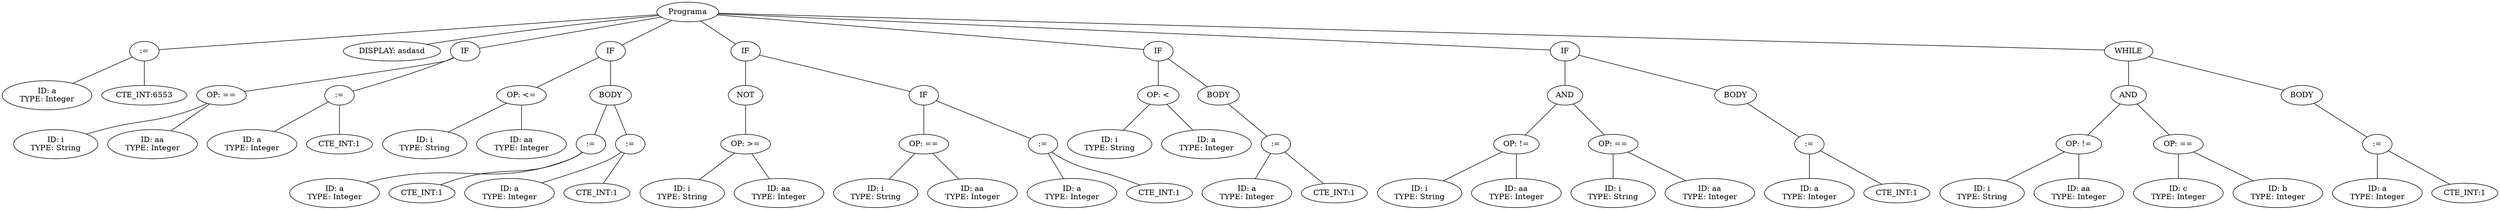 graph G {nodo_programa [label="Programa"]
nodo_666988784 [label=":="]
nodo_programa -- nodo_666988784
nodo_1414644648 [label="ID: a
TYPE: Integer"]
nodo_666988784 -- nodo_1414644648
nodo_640070680 [label="CTE_INT:6553"]
nodo_666988784 -- nodo_640070680
nodo_1510467688 [label="DISPLAY: asdasd"]
nodo_programa -- nodo_1510467688
nodo_1995265320 [label="IF"]
nodo_programa -- nodo_1995265320
nodo_1072591677 [label="OP: =="]
nodo_1995265320 -- nodo_1072591677
nodo_1523554304 [label="ID: i
TYPE: String"]
nodo_1072591677 -- nodo_1523554304
nodo_1175962212 [label="ID: aa
TYPE: Integer"]
nodo_1072591677 -- nodo_1175962212
nodo_918221580 [label=":="]
nodo_1995265320 -- nodo_918221580
nodo_2055281021 [label="ID: a
TYPE: Integer"]
nodo_918221580 -- nodo_2055281021
nodo_1554547125 [label="CTE_INT:1"]
nodo_918221580 -- nodo_1554547125
nodo_617901222 [label="IF"]
nodo_programa -- nodo_617901222
nodo_925858445 [label="OP: <="]
nodo_617901222 -- nodo_925858445
nodo_798154996 [label="ID: i
TYPE: String"]
nodo_925858445 -- nodo_798154996
nodo_681842940 [label="ID: aa
TYPE: Integer"]
nodo_925858445 -- nodo_681842940
nodo_1392838282 [label="BODY"]
nodo_617901222 -- nodo_1392838282
nodo_523429237 [label=":="]
nodo_1392838282 -- nodo_523429237
nodo_664740647 [label="ID: a
TYPE: Integer"]
nodo_523429237 -- nodo_664740647
nodo_804564176 [label="CTE_INT:1"]
nodo_523429237 -- nodo_804564176
nodo_1421795058 [label=":="]
nodo_1392838282 -- nodo_1421795058
nodo_1555009629 [label="ID: a
TYPE: Integer"]
nodo_1421795058 -- nodo_1555009629
nodo_41359092 [label="CTE_INT:1"]
nodo_1421795058 -- nodo_41359092
nodo_149928006 [label="IF"]
nodo_programa -- nodo_149928006
nodo_713338599 [label="NOT"]
nodo_149928006 -- nodo_713338599
nodo_168423058 [label="OP: >="]
nodo_713338599 -- nodo_168423058
nodo_821270929 [label="ID: i
TYPE: String"]
nodo_168423058 -- nodo_821270929
nodo_1160460865 [label="ID: aa
TYPE: Integer"]
nodo_168423058 -- nodo_1160460865
nodo_1247233941 [label="IF"]
nodo_149928006 -- nodo_1247233941
nodo_603742814 [label="OP: =="]
nodo_1247233941 -- nodo_603742814
nodo_1067040082 [label="ID: i
TYPE: String"]
nodo_603742814 -- nodo_1067040082
nodo_1325547227 [label="ID: aa
TYPE: Integer"]
nodo_603742814 -- nodo_1325547227
nodo_980546781 [label=":="]
nodo_1247233941 -- nodo_980546781
nodo_2061475679 [label="ID: a
TYPE: Integer"]
nodo_980546781 -- nodo_2061475679
nodo_140435067 [label="CTE_INT:1"]
nodo_980546781 -- nodo_140435067
nodo_1450495309 [label="IF"]
nodo_programa -- nodo_1450495309
nodo_1706377736 [label="OP: <"]
nodo_1450495309 -- nodo_1706377736
nodo_468121027 [label="ID: i
TYPE: String"]
nodo_1706377736 -- nodo_468121027
nodo_1804094807 [label="ID: a
TYPE: Integer"]
nodo_1706377736 -- nodo_1804094807
nodo_951007336 [label="BODY"]
nodo_1450495309 -- nodo_951007336
nodo_2001049719 [label=":="]
nodo_951007336 -- nodo_2001049719
nodo_1528902577 [label="ID: a
TYPE: Integer"]
nodo_2001049719 -- nodo_1528902577
nodo_1927950199 [label="CTE_INT:1"]
nodo_2001049719 -- nodo_1927950199
nodo_868693306 [label="IF"]
nodo_programa -- nodo_868693306
nodo_1746572565 [label="AND"]
nodo_868693306 -- nodo_1746572565
nodo_989110044 [label="OP: !="]
nodo_1746572565 -- nodo_989110044
nodo_424058530 [label="ID: i
TYPE: String"]
nodo_989110044 -- nodo_424058530
nodo_321001045 [label="ID: aa
TYPE: Integer"]
nodo_989110044 -- nodo_321001045
nodo_791452441 [label="OP: =="]
nodo_1746572565 -- nodo_791452441
nodo_834600351 [label="ID: i
TYPE: String"]
nodo_791452441 -- nodo_834600351
nodo_471910020 [label="ID: aa
TYPE: Integer"]
nodo_791452441 -- nodo_471910020
nodo_531885035 [label="BODY"]
nodo_868693306 -- nodo_531885035
nodo_1418481495 [label=":="]
nodo_531885035 -- nodo_1418481495
nodo_303563356 [label="ID: a
TYPE: Integer"]
nodo_1418481495 -- nodo_303563356
nodo_135721597 [label="CTE_INT:1"]
nodo_1418481495 -- nodo_135721597
nodo_142257191 [label="WHILE"]
nodo_programa -- nodo_142257191
nodo_1044036744 [label="AND"]
nodo_142257191 -- nodo_1044036744
nodo_1826771953 [label="OP: !="]
nodo_1044036744 -- nodo_1826771953
nodo_1406718218 [label="ID: i
TYPE: String"]
nodo_1826771953 -- nodo_1406718218
nodo_245257410 [label="ID: aa
TYPE: Integer"]
nodo_1826771953 -- nodo_245257410
nodo_1705736037 [label="OP: =="]
nodo_1044036744 -- nodo_1705736037
nodo_455659002 [label="ID: c
TYPE: Integer"]
nodo_1705736037 -- nodo_455659002
nodo_250421012 [label="ID: b
TYPE: Integer"]
nodo_1705736037 -- nodo_250421012
nodo_1915318863 [label="BODY"]
nodo_142257191 -- nodo_1915318863
nodo_1283928880 [label=":="]
nodo_1915318863 -- nodo_1283928880
nodo_295530567 [label="ID: a
TYPE: Integer"]
nodo_1283928880 -- nodo_295530567
nodo_2003749087 [label="CTE_INT:1"]
nodo_1283928880 -- nodo_2003749087
}
